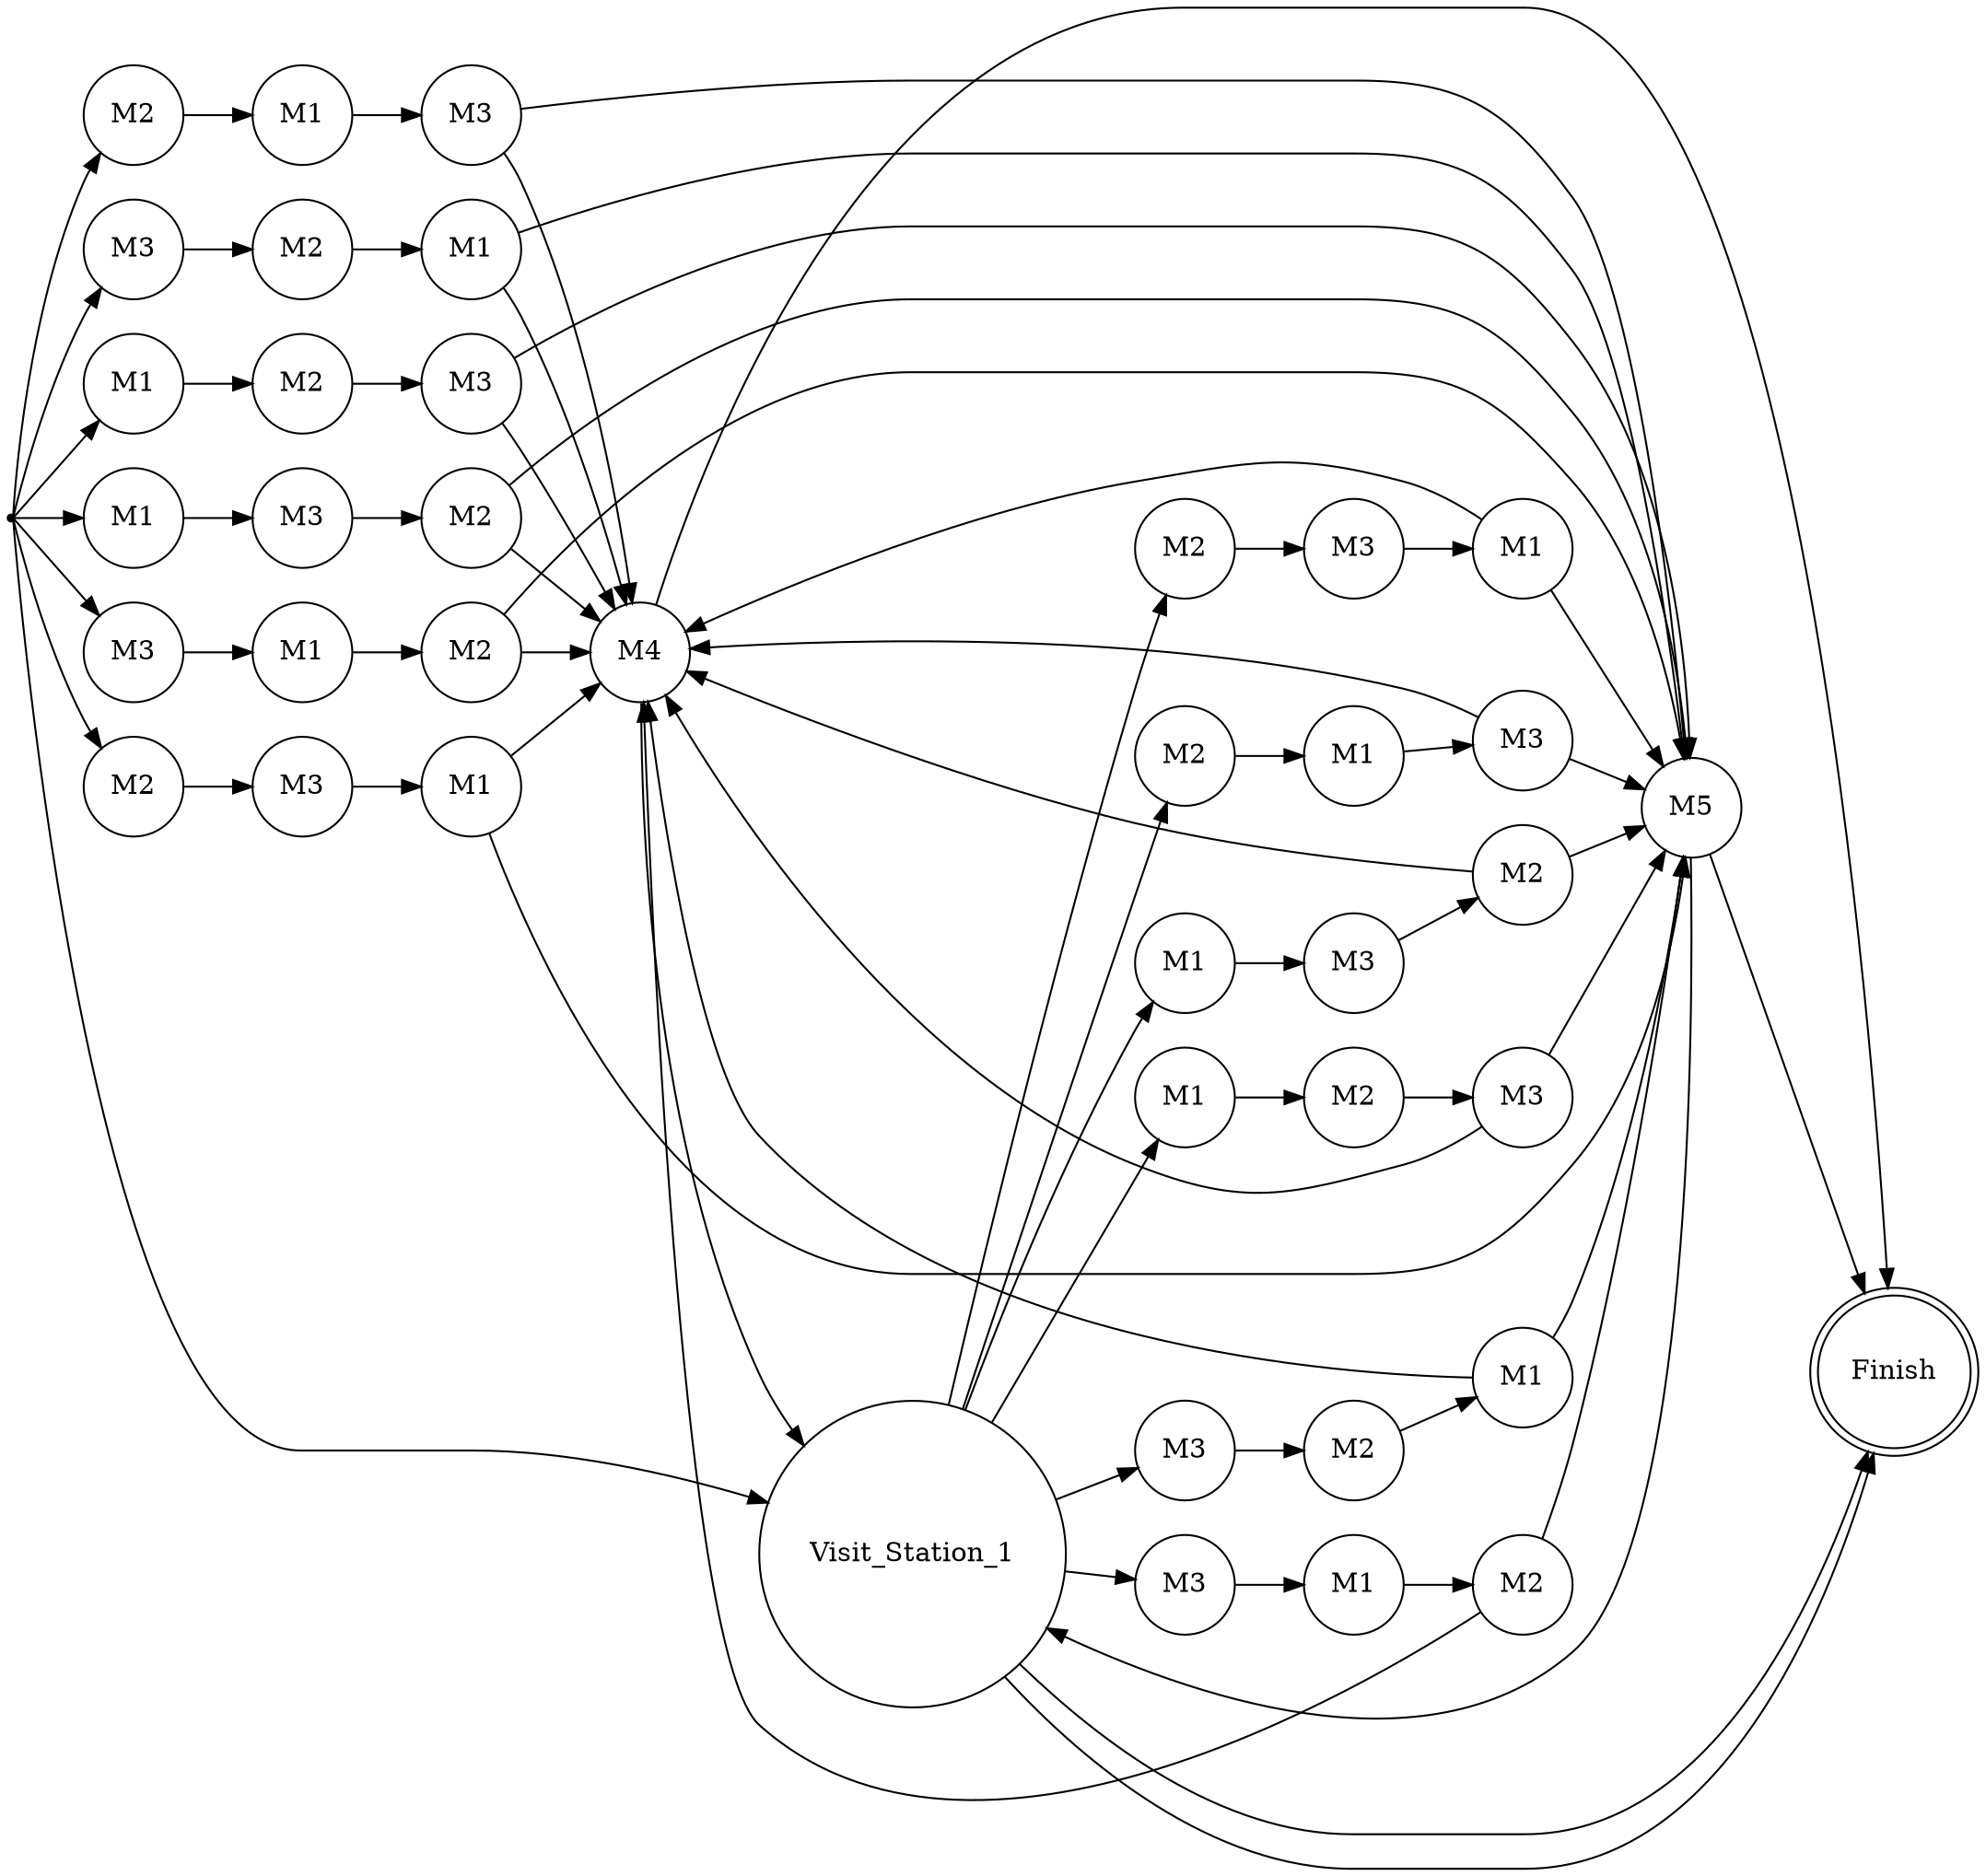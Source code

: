digraph finite_state_machine {
rankdir=LR;
size="390,390"
node [shape = doublecircle]; Finish_2;
node [shape = point ]; Start_1
node [shape = circle];
Start_1 [label="Start"];
Finish_2 [label="Finish"];
M1_98 [label="M1"];
M2_99 [label="M2"];
M3_100 [label="M3"];
M1_101 [label="M1"];
M3_102 [label="M3"];
M2_103 [label="M2"];
M2_104 [label="M2"];
M1_105 [label="M1"];
M3_106 [label="M3"];
M2_107 [label="M2"];
M3_108 [label="M3"];
M1_109 [label="M1"];
M3_110 [label="M3"];
M2_111 [label="M2"];
M1_112 [label="M1"];
M3_113 [label="M3"];
M1_114 [label="M1"];
M2_115 [label="M2"];
M4_5 [label="M4"];
M5_6 [label="M5"];
M4_5 [label="M4"];
M5_6 [label="M5"];
M4_5 [label="M4"];
M5_6 [label="M5"];
M4_5 [label="M4"];
M5_6 [label="M5"];
M4_5 [label="M4"];
M5_6 [label="M5"];
M4_5 [label="M4"];
M5_6 [label="M5"];
Visit_Station_1_25 [label="Visit_Station_1"];
Visit_Station_1_25 [label="Visit_Station_1"];
Visit_Station_1_25 [label="Visit_Station_1"];
M1_116 [label="M1"];
M2_117 [label="M2"];
M3_118 [label="M3"];
M1_119 [label="M1"];
M3_120 [label="M3"];
M2_121 [label="M2"];
M2_122 [label="M2"];
M1_123 [label="M1"];
M3_124 [label="M3"];
M2_125 [label="M2"];
M3_126 [label="M3"];
M1_127 [label="M1"];
M3_128 [label="M3"];
M2_129 [label="M2"];
M1_130 [label="M1"];
M3_131 [label="M3"];
M1_132 [label="M1"];
M2_133 [label="M2"];
M4_5 [label="M4"];
M5_6 [label="M5"];
M4_5 [label="M4"];
M5_6 [label="M5"];
M4_5 [label="M4"];
M5_6 [label="M5"];
M4_5 [label="M4"];
M5_6 [label="M5"];
M4_5 [label="M4"];
M5_6 [label="M5"];
M4_5 [label="M4"];
M5_6 [label="M5"];
Start_1->M1_98;
M1_98->M2_99;
M2_99->M3_100;
Start_1->M1_101;
M1_101->M3_102;
M3_102->M2_103;
Start_1->M2_104;
M2_104->M1_105;
M1_105->M3_106;
Start_1->M2_107;
M2_107->M3_108;
M3_108->M1_109;
Start_1->M3_110;
M3_110->M2_111;
M2_111->M1_112;
Start_1->M3_113;
M3_113->M1_114;
M1_114->M2_115;
M3_100->M4_5;
M3_100->M5_6;
M2_103->M4_5;
M2_103->M5_6;
M3_106->M4_5;
M3_106->M5_6;
M1_109->M4_5;
M1_109->M5_6;
M1_112->M4_5;
M1_112->M5_6;
M2_115->M4_5;
M2_115->M5_6;
M4_5->Visit_Station_1_25;
M5_6->Visit_Station_1_25;
Start_1->Visit_Station_1_25;
Visit_Station_1_25->M1_116;
M1_116->M2_117;
M2_117->M3_118;
Visit_Station_1_25->M1_119;
M1_119->M3_120;
M3_120->M2_121;
Visit_Station_1_25->M2_122;
M2_122->M1_123;
M1_123->M3_124;
Visit_Station_1_25->M2_125;
M2_125->M3_126;
M3_126->M1_127;
Visit_Station_1_25->M3_128;
M3_128->M2_129;
M2_129->M1_130;
Visit_Station_1_25->M3_131;
M3_131->M1_132;
M1_132->M2_133;
M3_118->M4_5;
M3_118->M5_6;
M2_121->M4_5;
M2_121->M5_6;
M3_124->M4_5;
M3_124->M5_6;
M1_127->M4_5;
M1_127->M5_6;
M1_130->M4_5;
M1_130->M5_6;
M2_133->M4_5;
M2_133->M5_6;
Visit_Station_1_25->Finish_2;
Visit_Station_1_25->Finish_2;
M4_5->Finish_2;
M5_6->Finish_2;
}